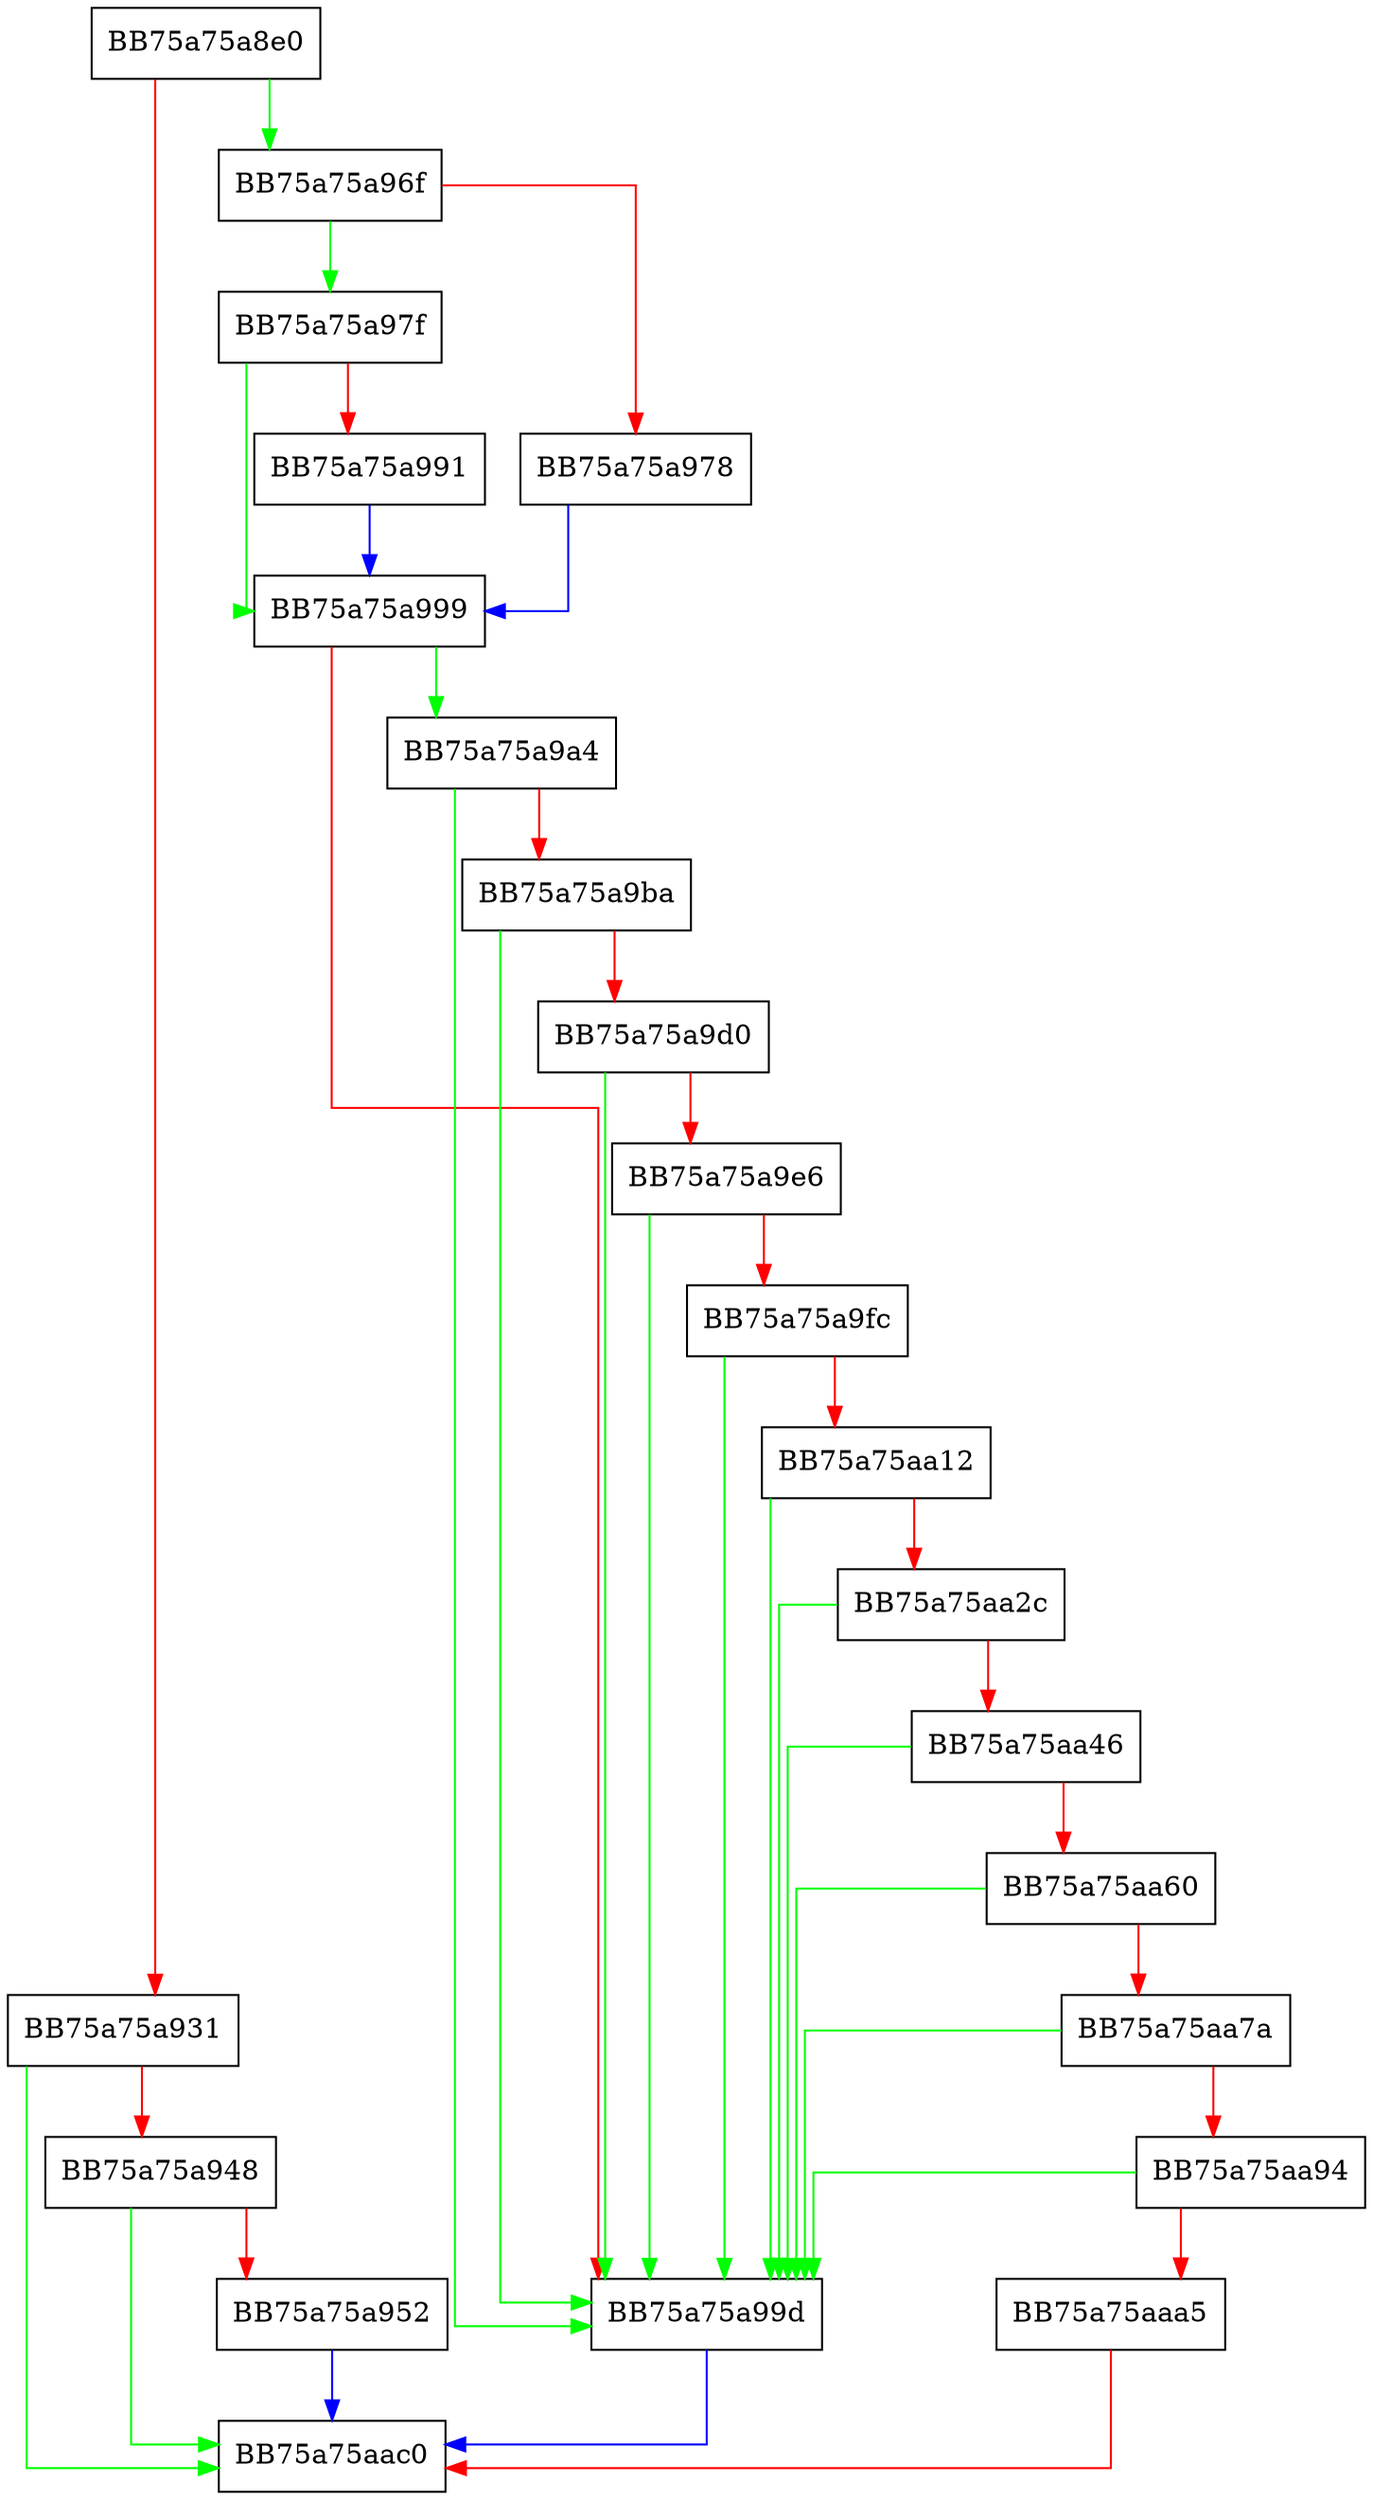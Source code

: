 digraph WriteSQLite {
  node [shape="box"];
  graph [splines=ortho];
  BB75a75a8e0 -> BB75a75a96f [color="green"];
  BB75a75a8e0 -> BB75a75a931 [color="red"];
  BB75a75a931 -> BB75a75aac0 [color="green"];
  BB75a75a931 -> BB75a75a948 [color="red"];
  BB75a75a948 -> BB75a75aac0 [color="green"];
  BB75a75a948 -> BB75a75a952 [color="red"];
  BB75a75a952 -> BB75a75aac0 [color="blue"];
  BB75a75a96f -> BB75a75a97f [color="green"];
  BB75a75a96f -> BB75a75a978 [color="red"];
  BB75a75a978 -> BB75a75a999 [color="blue"];
  BB75a75a97f -> BB75a75a999 [color="green"];
  BB75a75a97f -> BB75a75a991 [color="red"];
  BB75a75a991 -> BB75a75a999 [color="blue"];
  BB75a75a999 -> BB75a75a9a4 [color="green"];
  BB75a75a999 -> BB75a75a99d [color="red"];
  BB75a75a99d -> BB75a75aac0 [color="blue"];
  BB75a75a9a4 -> BB75a75a99d [color="green"];
  BB75a75a9a4 -> BB75a75a9ba [color="red"];
  BB75a75a9ba -> BB75a75a99d [color="green"];
  BB75a75a9ba -> BB75a75a9d0 [color="red"];
  BB75a75a9d0 -> BB75a75a99d [color="green"];
  BB75a75a9d0 -> BB75a75a9e6 [color="red"];
  BB75a75a9e6 -> BB75a75a99d [color="green"];
  BB75a75a9e6 -> BB75a75a9fc [color="red"];
  BB75a75a9fc -> BB75a75a99d [color="green"];
  BB75a75a9fc -> BB75a75aa12 [color="red"];
  BB75a75aa12 -> BB75a75a99d [color="green"];
  BB75a75aa12 -> BB75a75aa2c [color="red"];
  BB75a75aa2c -> BB75a75a99d [color="green"];
  BB75a75aa2c -> BB75a75aa46 [color="red"];
  BB75a75aa46 -> BB75a75a99d [color="green"];
  BB75a75aa46 -> BB75a75aa60 [color="red"];
  BB75a75aa60 -> BB75a75a99d [color="green"];
  BB75a75aa60 -> BB75a75aa7a [color="red"];
  BB75a75aa7a -> BB75a75a99d [color="green"];
  BB75a75aa7a -> BB75a75aa94 [color="red"];
  BB75a75aa94 -> BB75a75a99d [color="green"];
  BB75a75aa94 -> BB75a75aaa5 [color="red"];
  BB75a75aaa5 -> BB75a75aac0 [color="red"];
}